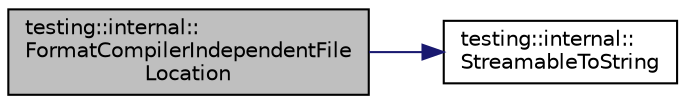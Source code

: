 digraph "testing::internal::FormatCompilerIndependentFileLocation"
{
  edge [fontname="Helvetica",fontsize="10",labelfontname="Helvetica",labelfontsize="10"];
  node [fontname="Helvetica",fontsize="10",shape=record];
  rankdir="LR";
  Node714 [label="testing::internal::\lFormatCompilerIndependentFile\lLocation",height=0.2,width=0.4,color="black", fillcolor="grey75", style="filled", fontcolor="black"];
  Node714 -> Node715 [color="midnightblue",fontsize="10",style="solid",fontname="Helvetica"];
  Node715 [label="testing::internal::\lStreamableToString",height=0.2,width=0.4,color="black", fillcolor="white", style="filled",URL="$d0/da7/namespacetesting_1_1internal.html#aad4beed95d0846e6ffc5da0978ef3bb9"];
}
